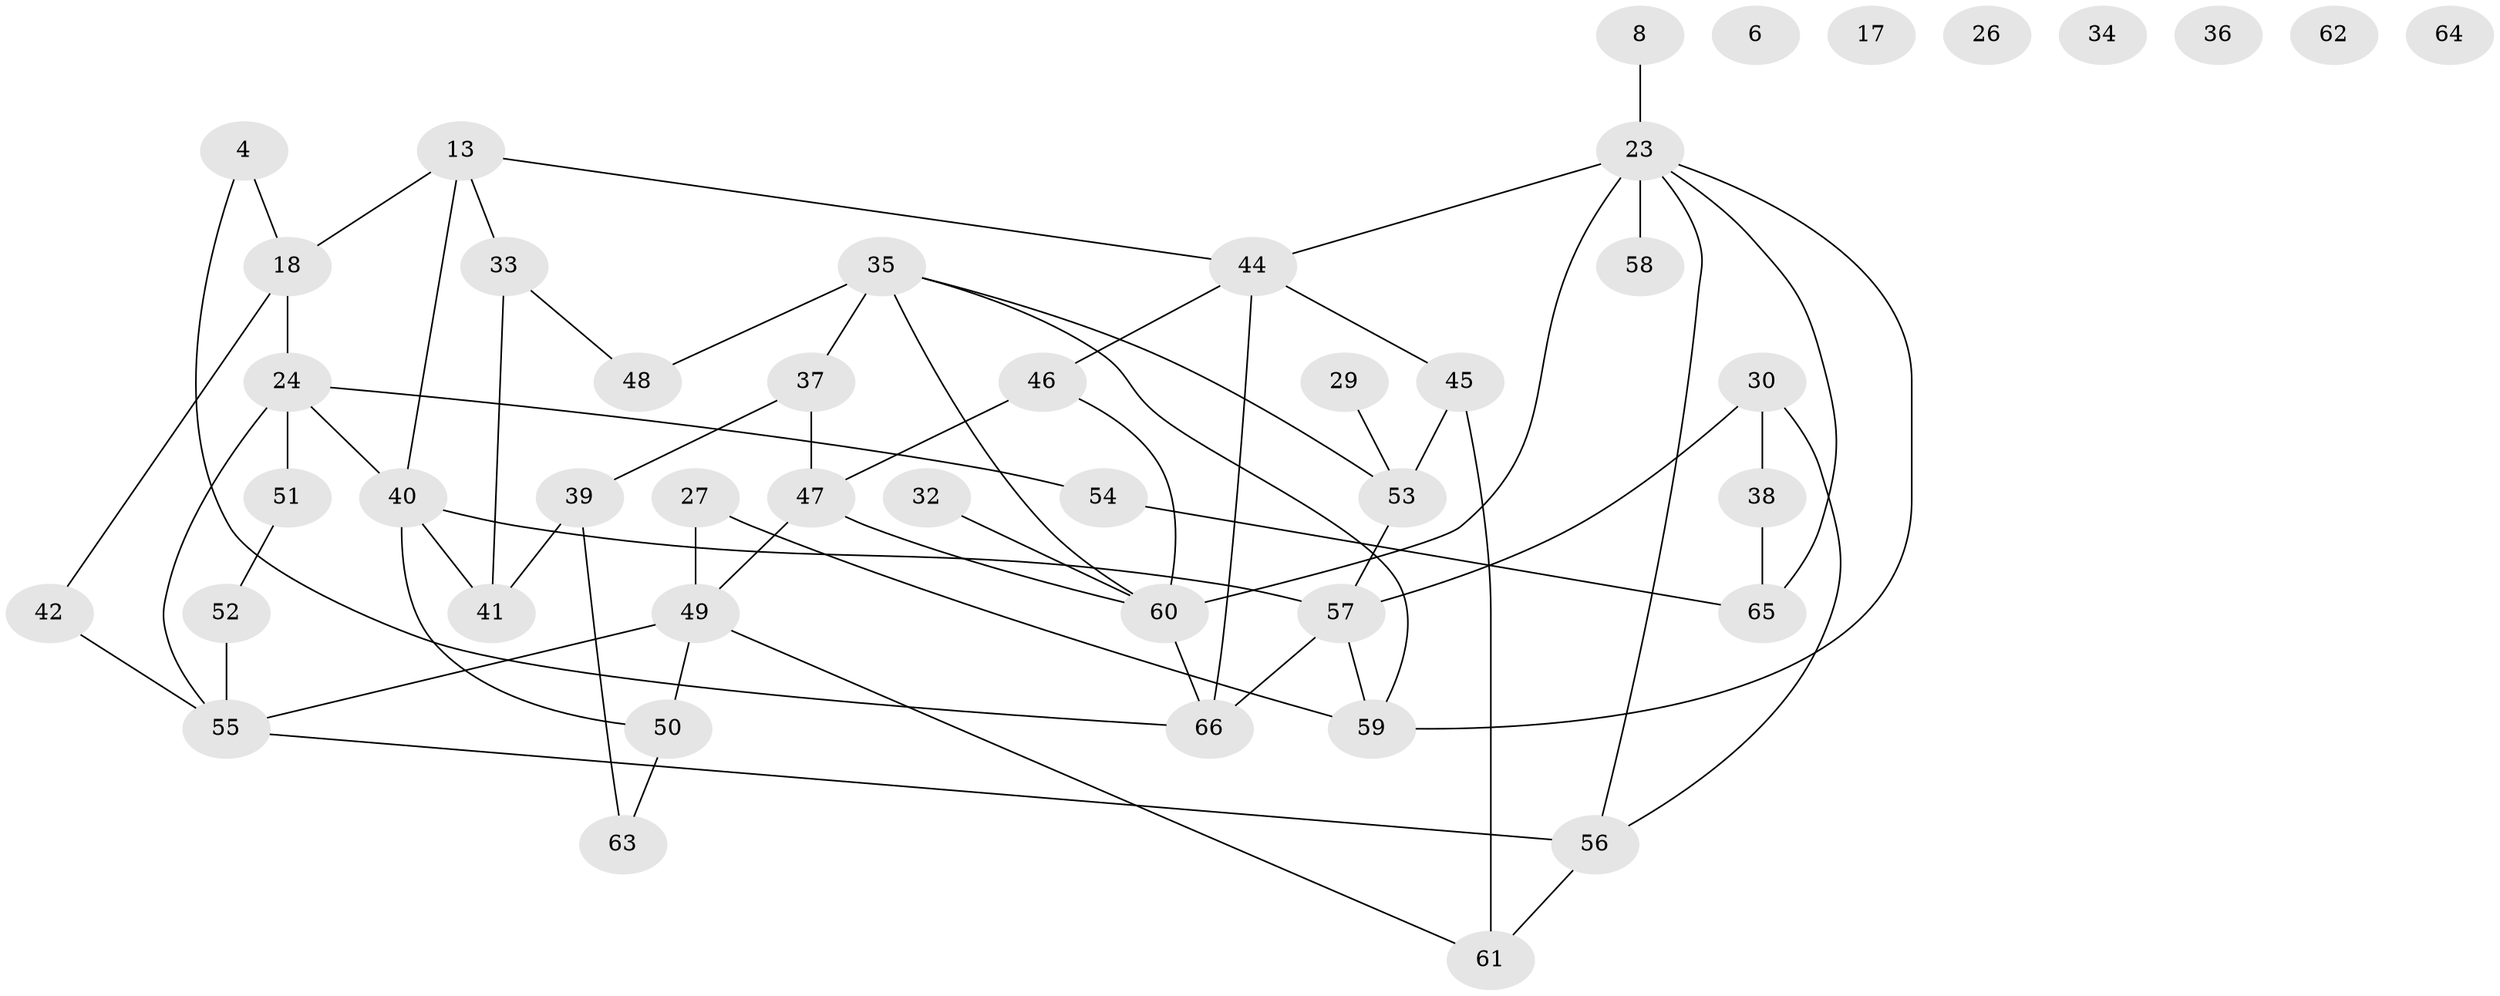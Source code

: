 // original degree distribution, {1: 0.09090909090909091, 3: 0.30303030303030304, 2: 0.21212121212121213, 4: 0.19696969696969696, 0: 0.10606060606060606, 6: 0.030303030303030304, 5: 0.045454545454545456, 7: 0.015151515151515152}
// Generated by graph-tools (version 1.1) at 2025/43/03/04/25 21:43:17]
// undirected, 46 vertices, 64 edges
graph export_dot {
graph [start="1"]
  node [color=gray90,style=filled];
  4;
  6;
  8;
  13;
  17;
  18;
  23 [super="+15"];
  24 [super="+9"];
  26;
  27;
  29;
  30;
  32;
  33;
  34;
  35 [super="+25"];
  36;
  37 [super="+28"];
  38;
  39;
  40 [super="+10"];
  41;
  42;
  44;
  45;
  46 [super="+31"];
  47 [super="+3"];
  48 [super="+16"];
  49 [super="+5"];
  50 [super="+19"];
  51;
  52;
  53 [super="+12"];
  54;
  55;
  56 [super="+22"];
  57 [super="+20"];
  58;
  59;
  60 [super="+2+7+21"];
  61;
  62;
  63;
  64;
  65;
  66 [super="+43"];
  4 -- 18;
  4 -- 66;
  8 -- 23;
  13 -- 18;
  13 -- 33;
  13 -- 40;
  13 -- 44;
  18 -- 24;
  18 -- 42;
  23 -- 56;
  23 -- 58;
  23 -- 59;
  23 -- 60 [weight=2];
  23 -- 65;
  23 -- 44;
  24 -- 54;
  24 -- 51;
  24 -- 55;
  24 -- 40;
  27 -- 59;
  27 -- 49;
  29 -- 53;
  30 -- 38;
  30 -- 56;
  30 -- 57;
  32 -- 60 [weight=2];
  33 -- 41;
  33 -- 48 [weight=2];
  35 -- 53;
  35 -- 59;
  35 -- 48 [weight=2];
  35 -- 60;
  35 -- 37;
  37 -- 39;
  37 -- 47;
  38 -- 65;
  39 -- 41;
  39 -- 63;
  40 -- 50;
  40 -- 41;
  40 -- 57;
  42 -- 55;
  44 -- 45;
  44 -- 66 [weight=2];
  44 -- 46;
  45 -- 53;
  45 -- 61;
  46 -- 47;
  46 -- 60;
  47 -- 49;
  47 -- 60;
  49 -- 61;
  49 -- 55;
  49 -- 50;
  50 -- 63;
  51 -- 52;
  52 -- 55;
  53 -- 57;
  54 -- 65;
  55 -- 56;
  56 -- 61;
  57 -- 66;
  57 -- 59;
  60 -- 66 [weight=2];
}
